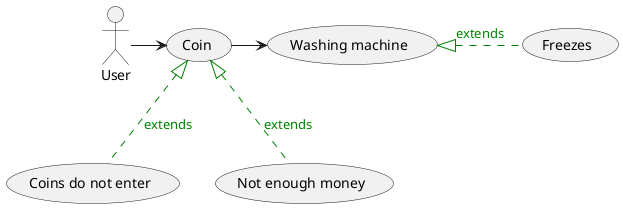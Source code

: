 @startuml
User -> (Coin)


(Coin) -right-> (Washing machine)

(Coins do not enter) -up-|> (Coin)#green;line.dashed;text:green : extends
(Not enough money) -up-|> (Coin) #green;line.dashed;text:green : extends

(Freezes) -left-|> (Washing machine) #green;line.dashed;text:green : extends
@enduml